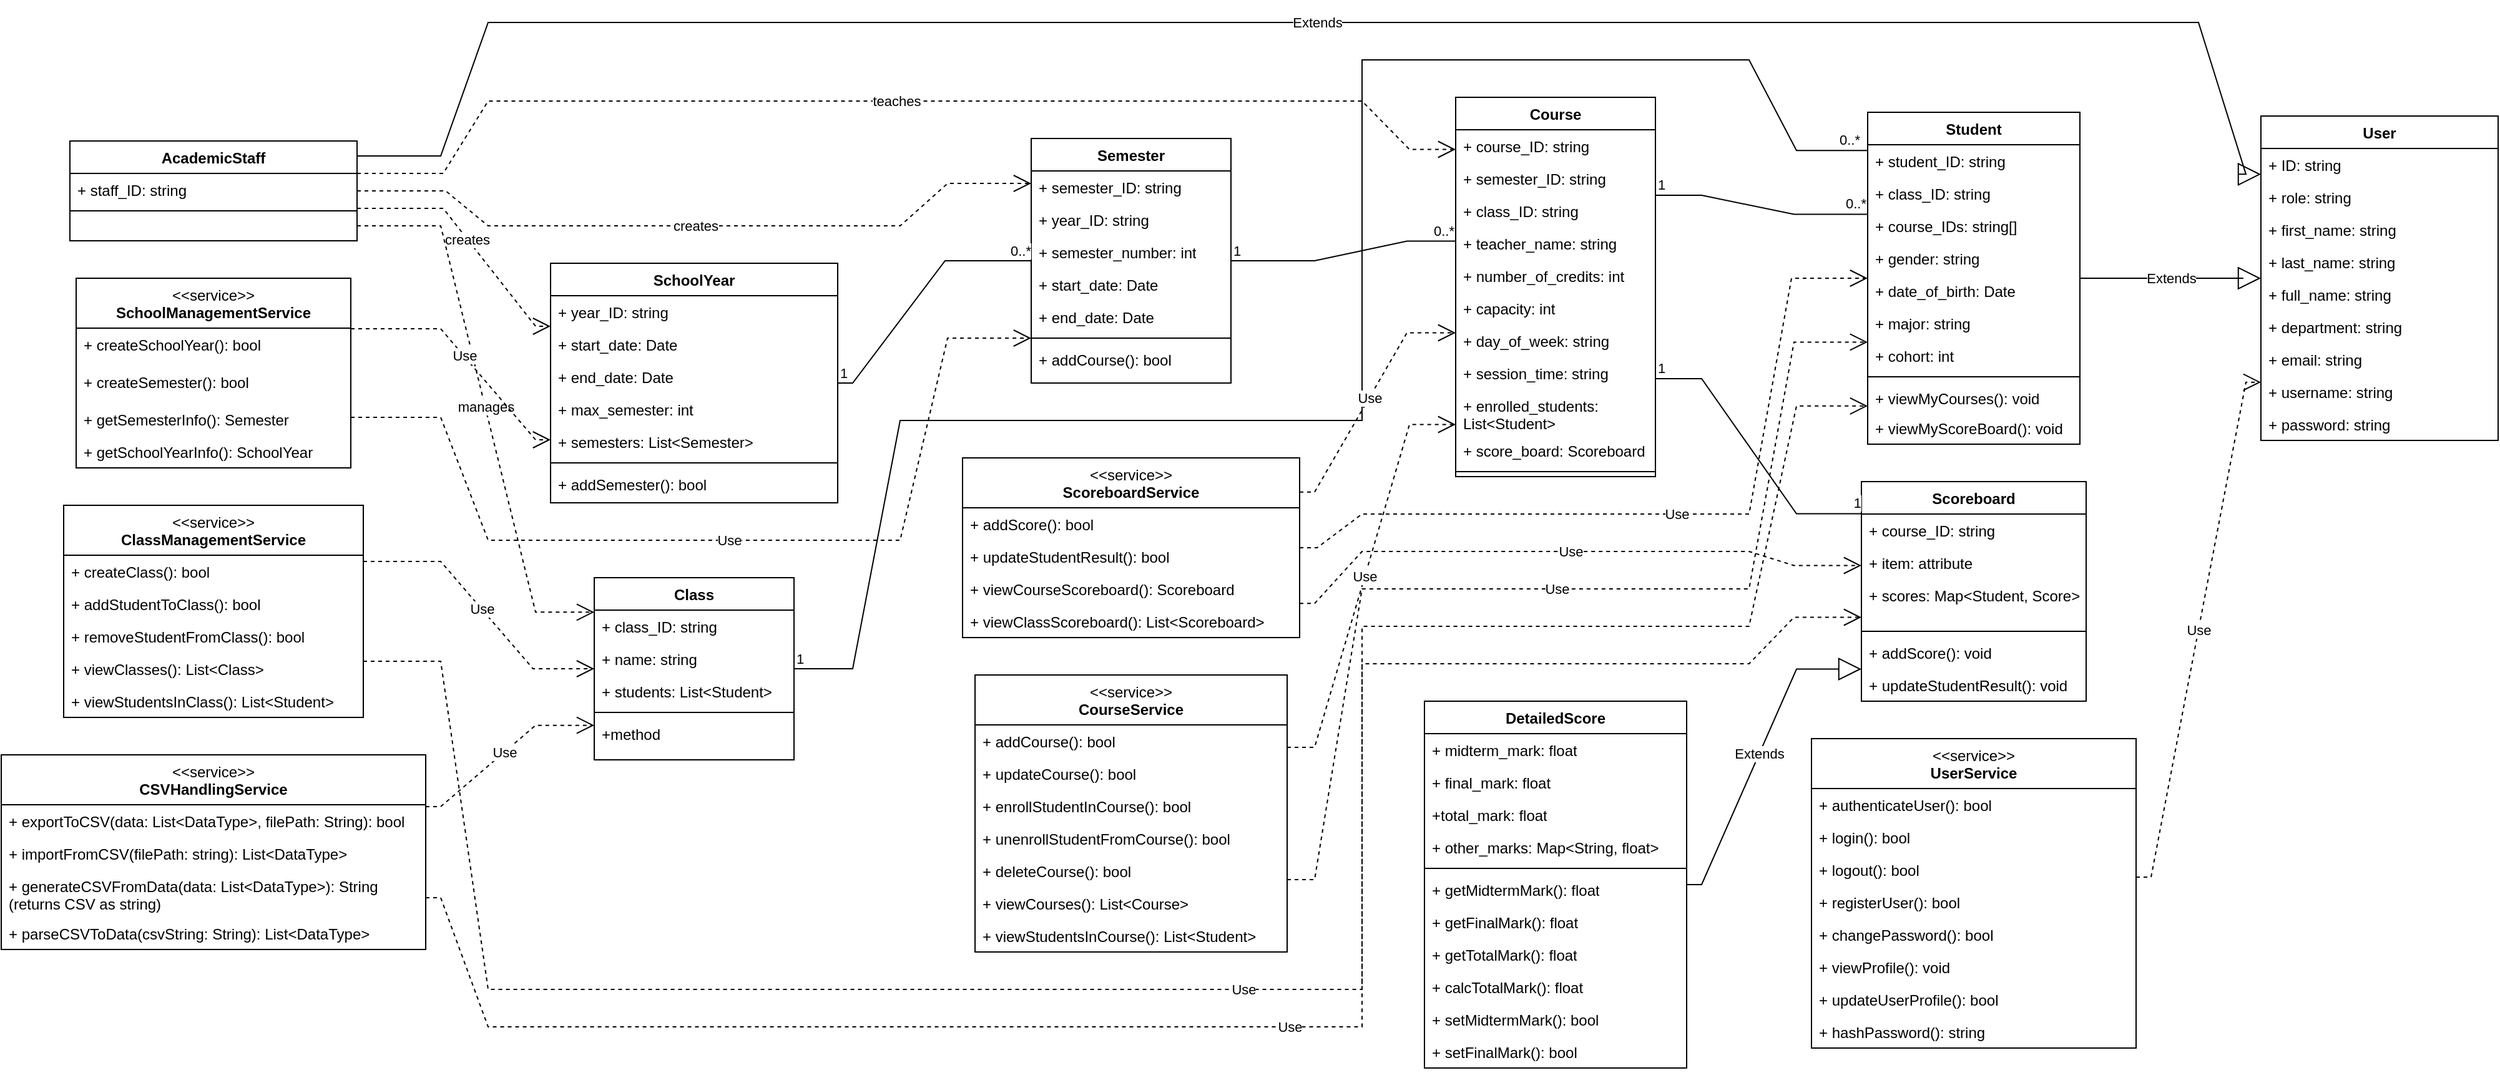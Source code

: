 <mxfile>
    <diagram id="C5RBs43oDa-KdzZeNtuy" name="Page-1">
        <mxGraphModel dx="510" dy="1511" grid="1" gridSize="10" guides="1" tooltips="1" connect="1" arrows="1" fold="1" page="1" pageScale="1" pageWidth="827" pageHeight="1169" math="0" shadow="0">
            <root>
                <mxCell id="WIyWlLk6GJQsqaUBKTNV-0"/>
                <mxCell id="WIyWlLk6GJQsqaUBKTNV-1" parent="WIyWlLk6GJQsqaUBKTNV-0"/>
                <mxCell id="zkfFHV4jXpPFQw0GAbJ--17" value="Student" style="swimlane;fontStyle=1;align=center;verticalAlign=top;childLayout=stackLayout;horizontal=1;startSize=26;horizontalStack=0;resizeParent=1;resizeLast=0;collapsible=1;marginBottom=0;rounded=0;shadow=0;strokeWidth=1;" parent="WIyWlLk6GJQsqaUBKTNV-1" vertex="1">
                    <mxGeometry x="1495" y="72" width="170" height="266" as="geometry">
                        <mxRectangle x="550" y="140" width="160" height="26" as="alternateBounds"/>
                    </mxGeometry>
                </mxCell>
                <mxCell id="-3T1RMmUnkfiHpSHDkTK-1" value="+ student_ID: string" style="text;strokeColor=none;fillColor=none;align=left;verticalAlign=top;spacingLeft=4;spacingRight=4;overflow=hidden;rotatable=0;points=[[0,0.5],[1,0.5]];portConstraint=eastwest;whiteSpace=wrap;html=1;" parent="zkfFHV4jXpPFQw0GAbJ--17" vertex="1">
                    <mxGeometry y="26" width="170" height="26" as="geometry"/>
                </mxCell>
                <mxCell id="1" value="+ class_ID: string" style="text;strokeColor=none;fillColor=none;align=left;verticalAlign=top;spacingLeft=4;spacingRight=4;overflow=hidden;rotatable=0;points=[[0,0.5],[1,0.5]];portConstraint=eastwest;" parent="zkfFHV4jXpPFQw0GAbJ--17" vertex="1">
                    <mxGeometry y="52" width="170" height="26" as="geometry"/>
                </mxCell>
                <mxCell id="4" value="+ course_IDs: string[]" style="text;strokeColor=none;fillColor=none;align=left;verticalAlign=top;spacingLeft=4;spacingRight=4;overflow=hidden;rotatable=0;points=[[0,0.5],[1,0.5]];portConstraint=eastwest;" parent="zkfFHV4jXpPFQw0GAbJ--17" vertex="1">
                    <mxGeometry y="78" width="170" height="26" as="geometry"/>
                </mxCell>
                <mxCell id="-3T1RMmUnkfiHpSHDkTK-4" value="+ gender: string" style="text;strokeColor=none;fillColor=none;align=left;verticalAlign=top;spacingLeft=4;spacingRight=4;overflow=hidden;rotatable=0;points=[[0,0.5],[1,0.5]];portConstraint=eastwest;whiteSpace=wrap;html=1;" parent="zkfFHV4jXpPFQw0GAbJ--17" vertex="1">
                    <mxGeometry y="104" width="170" height="26" as="geometry"/>
                </mxCell>
                <mxCell id="-3T1RMmUnkfiHpSHDkTK-5" value="+ date_of_birth: Date" style="text;strokeColor=none;fillColor=none;align=left;verticalAlign=top;spacingLeft=4;spacingRight=4;overflow=hidden;rotatable=0;points=[[0,0.5],[1,0.5]];portConstraint=eastwest;whiteSpace=wrap;html=1;" parent="zkfFHV4jXpPFQw0GAbJ--17" vertex="1">
                    <mxGeometry y="130" width="170" height="26" as="geometry"/>
                </mxCell>
                <mxCell id="Ue815D1Km2BvdB6qnfGv-13" value="+ major: string" style="text;align=left;verticalAlign=top;spacingLeft=4;spacingRight=4;overflow=hidden;rotatable=0;points=[[0,0.5],[1,0.5]];portConstraint=eastwest;rounded=0;shadow=0;html=0;" parent="zkfFHV4jXpPFQw0GAbJ--17" vertex="1">
                    <mxGeometry y="156" width="170" height="26" as="geometry"/>
                </mxCell>
                <mxCell id="KfsI_u1-l9IcC41a-ZgF-0" value="+ cohort: int" style="text;strokeColor=none;fillColor=none;align=left;verticalAlign=top;spacingLeft=4;spacingRight=4;overflow=hidden;rotatable=0;points=[[0,0.5],[1,0.5]];portConstraint=eastwest;whiteSpace=wrap;html=1;" parent="zkfFHV4jXpPFQw0GAbJ--17" vertex="1">
                    <mxGeometry y="182" width="170" height="26" as="geometry"/>
                </mxCell>
                <mxCell id="zkfFHV4jXpPFQw0GAbJ--23" value="" style="line;html=1;strokeWidth=1;align=left;verticalAlign=middle;spacingTop=-1;spacingLeft=3;spacingRight=3;rotatable=0;labelPosition=right;points=[];portConstraint=eastwest;" parent="zkfFHV4jXpPFQw0GAbJ--17" vertex="1">
                    <mxGeometry y="208" width="170" height="8" as="geometry"/>
                </mxCell>
                <mxCell id="zkfFHV4jXpPFQw0GAbJ--24" value="+ viewMyCourses(): void" style="text;align=left;verticalAlign=top;spacingLeft=4;spacingRight=4;overflow=hidden;rotatable=0;points=[[0,0.5],[1,0.5]];portConstraint=eastwest;" parent="zkfFHV4jXpPFQw0GAbJ--17" vertex="1">
                    <mxGeometry y="216" width="170" height="24" as="geometry"/>
                </mxCell>
                <mxCell id="zkfFHV4jXpPFQw0GAbJ--25" value="+ viewMyScoreBoard(): void" style="text;align=left;verticalAlign=top;spacingLeft=4;spacingRight=4;overflow=hidden;rotatable=0;points=[[0,0.5],[1,0.5]];portConstraint=eastwest;" parent="zkfFHV4jXpPFQw0GAbJ--17" vertex="1">
                    <mxGeometry y="240" width="170" height="26" as="geometry"/>
                </mxCell>
                <mxCell id="Ue815D1Km2BvdB6qnfGv-22" value="User" style="swimlane;fontStyle=1;align=center;verticalAlign=top;childLayout=stackLayout;horizontal=1;startSize=26;horizontalStack=0;resizeParent=1;resizeParentMax=0;resizeLast=0;collapsible=1;marginBottom=0;whiteSpace=wrap;html=1;" parent="WIyWlLk6GJQsqaUBKTNV-1" vertex="1">
                    <mxGeometry x="1810" y="75" width="190" height="260" as="geometry"/>
                </mxCell>
                <mxCell id="Ue815D1Km2BvdB6qnfGv-23" value="&lt;div&gt;+ ID: string&lt;/div&gt;" style="text;strokeColor=none;fillColor=none;align=left;verticalAlign=top;spacingLeft=4;spacingRight=4;overflow=hidden;rotatable=0;points=[[0,0.5],[1,0.5]];portConstraint=eastwest;whiteSpace=wrap;html=1;" parent="Ue815D1Km2BvdB6qnfGv-22" vertex="1">
                    <mxGeometry y="26" width="190" height="26" as="geometry"/>
                </mxCell>
                <mxCell id="6" value="+ role: string" style="text;strokeColor=none;fillColor=none;align=left;verticalAlign=top;spacingLeft=4;spacingRight=4;overflow=hidden;rotatable=0;points=[[0,0.5],[1,0.5]];portConstraint=eastwest;" parent="Ue815D1Km2BvdB6qnfGv-22" vertex="1">
                    <mxGeometry y="52" width="190" height="26" as="geometry"/>
                </mxCell>
                <mxCell id="Ue815D1Km2BvdB6qnfGv-26" value="+ first_name: string" style="text;strokeColor=none;fillColor=none;align=left;verticalAlign=top;spacingLeft=4;spacingRight=4;overflow=hidden;rotatable=0;points=[[0,0.5],[1,0.5]];portConstraint=eastwest;whiteSpace=wrap;html=1;" parent="Ue815D1Km2BvdB6qnfGv-22" vertex="1">
                    <mxGeometry y="78" width="190" height="26" as="geometry"/>
                </mxCell>
                <mxCell id="-3T1RMmUnkfiHpSHDkTK-2" value="+ last_name: string" style="text;strokeColor=none;fillColor=none;align=left;verticalAlign=top;spacingLeft=4;spacingRight=4;overflow=hidden;rotatable=0;points=[[0,0.5],[1,0.5]];portConstraint=eastwest;whiteSpace=wrap;html=1;" parent="Ue815D1Km2BvdB6qnfGv-22" vertex="1">
                    <mxGeometry y="104" width="190" height="26" as="geometry"/>
                </mxCell>
                <mxCell id="-3T1RMmUnkfiHpSHDkTK-3" value="+ full_name: string" style="text;strokeColor=none;fillColor=none;align=left;verticalAlign=top;spacingLeft=4;spacingRight=4;overflow=hidden;rotatable=0;points=[[0,0.5],[1,0.5]];portConstraint=eastwest;whiteSpace=wrap;html=1;" parent="Ue815D1Km2BvdB6qnfGv-22" vertex="1">
                    <mxGeometry y="130" width="190" height="26" as="geometry"/>
                </mxCell>
                <mxCell id="Ue815D1Km2BvdB6qnfGv-42" value="+ department: string" style="text;strokeColor=none;fillColor=none;align=left;verticalAlign=top;spacingLeft=4;spacingRight=4;overflow=hidden;rotatable=0;points=[[0,0.5],[1,0.5]];portConstraint=eastwest;whiteSpace=wrap;html=1;" parent="Ue815D1Km2BvdB6qnfGv-22" vertex="1">
                    <mxGeometry y="156" width="190" height="26" as="geometry"/>
                </mxCell>
                <mxCell id="Ue815D1Km2BvdB6qnfGv-27" value="+ email: string" style="text;strokeColor=none;fillColor=none;align=left;verticalAlign=top;spacingLeft=4;spacingRight=4;overflow=hidden;rotatable=0;points=[[0,0.5],[1,0.5]];portConstraint=eastwest;whiteSpace=wrap;html=1;" parent="Ue815D1Km2BvdB6qnfGv-22" vertex="1">
                    <mxGeometry y="182" width="190" height="26" as="geometry"/>
                </mxCell>
                <mxCell id="hnoZKr83z10drjrx6tDb-0" value="+ username: string" style="text;strokeColor=none;fillColor=none;align=left;verticalAlign=top;spacingLeft=4;spacingRight=4;overflow=hidden;rotatable=0;points=[[0,0.5],[1,0.5]];portConstraint=eastwest;whiteSpace=wrap;html=1;" parent="Ue815D1Km2BvdB6qnfGv-22" vertex="1">
                    <mxGeometry y="208" width="190" height="26" as="geometry"/>
                </mxCell>
                <mxCell id="hnoZKr83z10drjrx6tDb-1" value="&lt;div&gt;+ password: string&lt;/div&gt;" style="text;strokeColor=none;fillColor=none;align=left;verticalAlign=top;spacingLeft=4;spacingRight=4;overflow=hidden;rotatable=0;points=[[0,0.5],[1,0.5]];portConstraint=eastwest;whiteSpace=wrap;html=1;" parent="Ue815D1Km2BvdB6qnfGv-22" vertex="1">
                    <mxGeometry y="234" width="190" height="26" as="geometry"/>
                </mxCell>
                <mxCell id="Ue815D1Km2BvdB6qnfGv-31" value="Course" style="swimlane;fontStyle=1;align=center;verticalAlign=top;childLayout=stackLayout;horizontal=1;startSize=26;horizontalStack=0;resizeParent=1;resizeParentMax=0;resizeLast=0;collapsible=1;marginBottom=0;whiteSpace=wrap;html=1;" parent="WIyWlLk6GJQsqaUBKTNV-1" vertex="1">
                    <mxGeometry x="1165" y="60" width="160" height="304" as="geometry"/>
                </mxCell>
                <mxCell id="Ue815D1Km2BvdB6qnfGv-32" value="+ course_ID: string" style="text;strokeColor=none;fillColor=none;align=left;verticalAlign=top;spacingLeft=4;spacingRight=4;overflow=hidden;rotatable=0;points=[[0,0.5],[1,0.5]];portConstraint=eastwest;whiteSpace=wrap;html=1;" parent="Ue815D1Km2BvdB6qnfGv-31" vertex="1">
                    <mxGeometry y="26" width="160" height="26" as="geometry"/>
                </mxCell>
                <mxCell id="2" value="+ semester_ID: string" style="text;strokeColor=none;fillColor=none;align=left;verticalAlign=top;spacingLeft=4;spacingRight=4;overflow=hidden;rotatable=0;points=[[0,0.5],[1,0.5]];portConstraint=eastwest;" parent="Ue815D1Km2BvdB6qnfGv-31" vertex="1">
                    <mxGeometry y="52" width="160" height="26" as="geometry"/>
                </mxCell>
                <mxCell id="Ue815D1Km2BvdB6qnfGv-35" value="+ class_ID: string" style="text;strokeColor=none;fillColor=none;align=left;verticalAlign=top;spacingLeft=4;spacingRight=4;overflow=hidden;rotatable=0;points=[[0,0.5],[1,0.5]];portConstraint=eastwest;whiteSpace=wrap;html=1;" parent="Ue815D1Km2BvdB6qnfGv-31" vertex="1">
                    <mxGeometry y="78" width="160" height="26" as="geometry"/>
                </mxCell>
                <mxCell id="-3T1RMmUnkfiHpSHDkTK-28" value="+ teacher_name: string" style="text;strokeColor=none;fillColor=none;align=left;verticalAlign=top;spacingLeft=4;spacingRight=4;overflow=hidden;rotatable=0;points=[[0,0.5],[1,0.5]];portConstraint=eastwest;whiteSpace=wrap;html=1;" parent="Ue815D1Km2BvdB6qnfGv-31" vertex="1">
                    <mxGeometry y="104" width="160" height="26" as="geometry"/>
                </mxCell>
                <mxCell id="KfsI_u1-l9IcC41a-ZgF-6" value="+ number_of_credits: int" style="text;strokeColor=none;fillColor=none;align=left;verticalAlign=top;spacingLeft=4;spacingRight=4;overflow=hidden;rotatable=0;points=[[0,0.5],[1,0.5]];portConstraint=eastwest;whiteSpace=wrap;html=1;" parent="Ue815D1Km2BvdB6qnfGv-31" vertex="1">
                    <mxGeometry y="130" width="160" height="26" as="geometry"/>
                </mxCell>
                <mxCell id="KfsI_u1-l9IcC41a-ZgF-7" value="+ capacity: int" style="text;strokeColor=none;fillColor=none;align=left;verticalAlign=top;spacingLeft=4;spacingRight=4;overflow=hidden;rotatable=0;points=[[0,0.5],[1,0.5]];portConstraint=eastwest;whiteSpace=wrap;html=1;" parent="Ue815D1Km2BvdB6qnfGv-31" vertex="1">
                    <mxGeometry y="156" width="160" height="26" as="geometry"/>
                </mxCell>
                <mxCell id="KfsI_u1-l9IcC41a-ZgF-8" value="+ day_of_week: string" style="text;strokeColor=none;fillColor=none;align=left;verticalAlign=top;spacingLeft=4;spacingRight=4;overflow=hidden;rotatable=0;points=[[0,0.5],[1,0.5]];portConstraint=eastwest;whiteSpace=wrap;html=1;" parent="Ue815D1Km2BvdB6qnfGv-31" vertex="1">
                    <mxGeometry y="182" width="160" height="26" as="geometry"/>
                </mxCell>
                <mxCell id="KfsI_u1-l9IcC41a-ZgF-9" value="+ session_time: string" style="text;strokeColor=none;fillColor=none;align=left;verticalAlign=top;spacingLeft=4;spacingRight=4;overflow=hidden;rotatable=0;points=[[0,0.5],[1,0.5]];portConstraint=eastwest;whiteSpace=wrap;html=1;" parent="Ue815D1Km2BvdB6qnfGv-31" vertex="1">
                    <mxGeometry y="208" width="160" height="26" as="geometry"/>
                </mxCell>
                <mxCell id="-3T1RMmUnkfiHpSHDkTK-29" value="+ enrolled_students: List&amp;lt;Student&amp;gt;" style="text;strokeColor=none;fillColor=none;align=left;verticalAlign=top;spacingLeft=4;spacingRight=4;overflow=hidden;rotatable=0;points=[[0,0.5],[1,0.5]];portConstraint=eastwest;whiteSpace=wrap;html=1;" parent="Ue815D1Km2BvdB6qnfGv-31" vertex="1">
                    <mxGeometry y="234" width="160" height="36" as="geometry"/>
                </mxCell>
                <mxCell id="5" value="+ score_board: Scoreboard" style="text;strokeColor=none;fillColor=none;align=left;verticalAlign=top;spacingLeft=4;spacingRight=4;overflow=hidden;rotatable=0;points=[[0,0.5],[1,0.5]];portConstraint=eastwest;" parent="Ue815D1Km2BvdB6qnfGv-31" vertex="1">
                    <mxGeometry y="270" width="160" height="26" as="geometry"/>
                </mxCell>
                <mxCell id="Ue815D1Km2BvdB6qnfGv-33" value="" style="line;strokeWidth=1;fillColor=none;align=left;verticalAlign=middle;spacingTop=-1;spacingLeft=3;spacingRight=3;rotatable=0;labelPosition=right;points=[];portConstraint=eastwest;strokeColor=inherit;" parent="Ue815D1Km2BvdB6qnfGv-31" vertex="1">
                    <mxGeometry y="296" width="160" height="8" as="geometry"/>
                </mxCell>
                <mxCell id="Ue815D1Km2BvdB6qnfGv-51" value="SchoolYear" style="swimlane;fontStyle=1;align=center;verticalAlign=top;childLayout=stackLayout;horizontal=1;startSize=26;horizontalStack=0;resizeParent=1;resizeParentMax=0;resizeLast=0;collapsible=1;marginBottom=0;whiteSpace=wrap;html=1;" parent="WIyWlLk6GJQsqaUBKTNV-1" vertex="1">
                    <mxGeometry x="440" y="193" width="230" height="192" as="geometry"/>
                </mxCell>
                <mxCell id="Ue815D1Km2BvdB6qnfGv-52" value="+ year_ID: string" style="text;strokeColor=none;fillColor=none;align=left;verticalAlign=top;spacingLeft=4;spacingRight=4;overflow=hidden;rotatable=0;points=[[0,0.5],[1,0.5]];portConstraint=eastwest;whiteSpace=wrap;html=1;" parent="Ue815D1Km2BvdB6qnfGv-51" vertex="1">
                    <mxGeometry y="26" width="230" height="26" as="geometry"/>
                </mxCell>
                <mxCell id="Ue815D1Km2BvdB6qnfGv-55" value="+ start_date: Date" style="text;strokeColor=none;fillColor=none;align=left;verticalAlign=top;spacingLeft=4;spacingRight=4;overflow=hidden;rotatable=0;points=[[0,0.5],[1,0.5]];portConstraint=eastwest;whiteSpace=wrap;html=1;" parent="Ue815D1Km2BvdB6qnfGv-51" vertex="1">
                    <mxGeometry y="52" width="230" height="26" as="geometry"/>
                </mxCell>
                <mxCell id="Ue815D1Km2BvdB6qnfGv-56" value="+ end_date: Date" style="text;strokeColor=none;fillColor=none;align=left;verticalAlign=top;spacingLeft=4;spacingRight=4;overflow=hidden;rotatable=0;points=[[0,0.5],[1,0.5]];portConstraint=eastwest;whiteSpace=wrap;html=1;" parent="Ue815D1Km2BvdB6qnfGv-51" vertex="1">
                    <mxGeometry y="78" width="230" height="26" as="geometry"/>
                </mxCell>
                <mxCell id="12" value="+ max_semester: int" style="text;strokeColor=none;fillColor=none;align=left;verticalAlign=top;spacingLeft=4;spacingRight=4;overflow=hidden;rotatable=0;points=[[0,0.5],[1,0.5]];portConstraint=eastwest;" parent="Ue815D1Km2BvdB6qnfGv-51" vertex="1">
                    <mxGeometry y="104" width="230" height="26" as="geometry"/>
                </mxCell>
                <mxCell id="13" value="+ semesters: List&lt;Semester&gt;" style="text;strokeColor=none;fillColor=none;align=left;verticalAlign=top;spacingLeft=4;spacingRight=4;overflow=hidden;rotatable=0;points=[[0,0.5],[1,0.5]];portConstraint=eastwest;" parent="Ue815D1Km2BvdB6qnfGv-51" vertex="1">
                    <mxGeometry y="130" width="230" height="26" as="geometry"/>
                </mxCell>
                <mxCell id="Ue815D1Km2BvdB6qnfGv-53" value="" style="line;strokeWidth=1;fillColor=none;align=left;verticalAlign=middle;spacingTop=-1;spacingLeft=3;spacingRight=3;rotatable=0;labelPosition=right;points=[];portConstraint=eastwest;strokeColor=inherit;" parent="Ue815D1Km2BvdB6qnfGv-51" vertex="1">
                    <mxGeometry y="156" width="230" height="8" as="geometry"/>
                </mxCell>
                <mxCell id="Ue815D1Km2BvdB6qnfGv-58" value="+ addSemester(): bool" style="text;strokeColor=none;fillColor=none;align=left;verticalAlign=top;spacingLeft=4;spacingRight=4;overflow=hidden;rotatable=0;points=[[0,0.5],[1,0.5]];portConstraint=eastwest;whiteSpace=wrap;html=1;" parent="Ue815D1Km2BvdB6qnfGv-51" vertex="1">
                    <mxGeometry y="164" width="230" height="28" as="geometry"/>
                </mxCell>
                <mxCell id="Ue815D1Km2BvdB6qnfGv-59" value="Class" style="swimlane;fontStyle=1;align=center;verticalAlign=top;childLayout=stackLayout;horizontal=1;startSize=26;horizontalStack=0;resizeParent=1;resizeParentMax=0;resizeLast=0;collapsible=1;marginBottom=0;whiteSpace=wrap;html=1;" parent="WIyWlLk6GJQsqaUBKTNV-1" vertex="1">
                    <mxGeometry x="475" y="445" width="160" height="146" as="geometry"/>
                </mxCell>
                <mxCell id="Ue815D1Km2BvdB6qnfGv-60" value="+ class_ID: string" style="text;strokeColor=none;fillColor=none;align=left;verticalAlign=top;spacingLeft=4;spacingRight=4;overflow=hidden;rotatable=0;points=[[0,0.5],[1,0.5]];portConstraint=eastwest;whiteSpace=wrap;html=1;" parent="Ue815D1Km2BvdB6qnfGv-59" vertex="1">
                    <mxGeometry y="26" width="160" height="26" as="geometry"/>
                </mxCell>
                <mxCell id="-3T1RMmUnkfiHpSHDkTK-187" value="+ name: string" style="text;strokeColor=none;fillColor=none;align=left;verticalAlign=top;spacingLeft=4;spacingRight=4;overflow=hidden;rotatable=0;points=[[0,0.5],[1,0.5]];portConstraint=eastwest;whiteSpace=wrap;html=1;" parent="Ue815D1Km2BvdB6qnfGv-59" vertex="1">
                    <mxGeometry y="52" width="160" height="26" as="geometry"/>
                </mxCell>
                <mxCell id="Ue815D1Km2BvdB6qnfGv-63" value="+ students: List&amp;lt;Student&amp;gt;" style="text;strokeColor=none;fillColor=none;align=left;verticalAlign=top;spacingLeft=4;spacingRight=4;overflow=hidden;rotatable=0;points=[[0,0.5],[1,0.5]];portConstraint=eastwest;whiteSpace=wrap;html=1;" parent="Ue815D1Km2BvdB6qnfGv-59" vertex="1">
                    <mxGeometry y="78" width="160" height="26" as="geometry"/>
                </mxCell>
                <mxCell id="Ue815D1Km2BvdB6qnfGv-61" value="" style="line;strokeWidth=1;fillColor=none;align=left;verticalAlign=middle;spacingTop=-1;spacingLeft=3;spacingRight=3;rotatable=0;labelPosition=right;points=[];portConstraint=eastwest;strokeColor=inherit;" parent="Ue815D1Km2BvdB6qnfGv-59" vertex="1">
                    <mxGeometry y="104" width="160" height="8" as="geometry"/>
                </mxCell>
                <mxCell id="Ue815D1Km2BvdB6qnfGv-62" value="+method" style="text;strokeColor=none;fillColor=none;align=left;verticalAlign=top;spacingLeft=4;spacingRight=4;overflow=hidden;rotatable=0;points=[[0,0.5],[1,0.5]];portConstraint=eastwest;whiteSpace=wrap;html=1;" parent="Ue815D1Km2BvdB6qnfGv-59" vertex="1">
                    <mxGeometry y="112" width="160" height="34" as="geometry"/>
                </mxCell>
                <mxCell id="Ue815D1Km2BvdB6qnfGv-65" value="Semester" style="swimlane;fontStyle=1;align=center;verticalAlign=top;childLayout=stackLayout;horizontal=1;startSize=26;horizontalStack=0;resizeParent=1;resizeParentMax=0;resizeLast=0;collapsible=1;marginBottom=0;whiteSpace=wrap;html=1;" parent="WIyWlLk6GJQsqaUBKTNV-1" vertex="1">
                    <mxGeometry x="825" y="93" width="160" height="196" as="geometry"/>
                </mxCell>
                <mxCell id="Ue815D1Km2BvdB6qnfGv-66" value="+ semester_ID: string" style="text;strokeColor=none;fillColor=none;align=left;verticalAlign=top;spacingLeft=4;spacingRight=4;overflow=hidden;rotatable=0;points=[[0,0.5],[1,0.5]];portConstraint=eastwest;whiteSpace=wrap;html=1;" parent="Ue815D1Km2BvdB6qnfGv-65" vertex="1">
                    <mxGeometry y="26" width="160" height="26" as="geometry"/>
                </mxCell>
                <mxCell id="3" value="+ year_ID: string" style="text;strokeColor=none;fillColor=none;align=left;verticalAlign=top;spacingLeft=4;spacingRight=4;overflow=hidden;rotatable=0;points=[[0,0.5],[1,0.5]];portConstraint=eastwest;" parent="Ue815D1Km2BvdB6qnfGv-65" vertex="1">
                    <mxGeometry y="52" width="160" height="26" as="geometry"/>
                </mxCell>
                <mxCell id="Ue815D1Km2BvdB6qnfGv-71" value="+ semester_number: int" style="text;strokeColor=none;fillColor=none;align=left;verticalAlign=top;spacingLeft=4;spacingRight=4;overflow=hidden;rotatable=0;points=[[0,0.5],[1,0.5]];portConstraint=eastwest;whiteSpace=wrap;html=1;" parent="Ue815D1Km2BvdB6qnfGv-65" vertex="1">
                    <mxGeometry y="78" width="160" height="26" as="geometry"/>
                </mxCell>
                <mxCell id="Ue815D1Km2BvdB6qnfGv-69" value="+ start_date: Date" style="text;strokeColor=none;fillColor=none;align=left;verticalAlign=top;spacingLeft=4;spacingRight=4;overflow=hidden;rotatable=0;points=[[0,0.5],[1,0.5]];portConstraint=eastwest;whiteSpace=wrap;html=1;" parent="Ue815D1Km2BvdB6qnfGv-65" vertex="1">
                    <mxGeometry y="104" width="160" height="26" as="geometry"/>
                </mxCell>
                <mxCell id="Ue815D1Km2BvdB6qnfGv-70" value="+ end_date: Date" style="text;strokeColor=none;fillColor=none;align=left;verticalAlign=top;spacingLeft=4;spacingRight=4;overflow=hidden;rotatable=0;points=[[0,0.5],[1,0.5]];portConstraint=eastwest;whiteSpace=wrap;html=1;" parent="Ue815D1Km2BvdB6qnfGv-65" vertex="1">
                    <mxGeometry y="130" width="160" height="26" as="geometry"/>
                </mxCell>
                <mxCell id="Ue815D1Km2BvdB6qnfGv-67" value="" style="line;strokeWidth=1;fillColor=none;align=left;verticalAlign=middle;spacingTop=-1;spacingLeft=3;spacingRight=3;rotatable=0;labelPosition=right;points=[];portConstraint=eastwest;strokeColor=inherit;" parent="Ue815D1Km2BvdB6qnfGv-65" vertex="1">
                    <mxGeometry y="156" width="160" height="8" as="geometry"/>
                </mxCell>
                <mxCell id="Ue815D1Km2BvdB6qnfGv-68" value="+ addCourse(): bool" style="text;strokeColor=none;fillColor=none;align=left;verticalAlign=top;spacingLeft=4;spacingRight=4;overflow=hidden;rotatable=0;points=[[0,0.5],[1,0.5]];portConstraint=eastwest;whiteSpace=wrap;html=1;" parent="Ue815D1Km2BvdB6qnfGv-65" vertex="1">
                    <mxGeometry y="164" width="160" height="32" as="geometry"/>
                </mxCell>
                <mxCell id="-3T1RMmUnkfiHpSHDkTK-30" value="Scoreboard" style="swimlane;fontStyle=1;align=center;verticalAlign=top;childLayout=stackLayout;horizontal=1;startSize=26;horizontalStack=0;resizeParent=1;resizeParentMax=0;resizeLast=0;collapsible=1;marginBottom=0;whiteSpace=wrap;html=1;" parent="WIyWlLk6GJQsqaUBKTNV-1" vertex="1">
                    <mxGeometry x="1490" y="368" width="180" height="176" as="geometry"/>
                </mxCell>
                <mxCell id="-3T1RMmUnkfiHpSHDkTK-31" value="+ course_ID: string" style="text;strokeColor=none;fillColor=none;align=left;verticalAlign=top;spacingLeft=4;spacingRight=4;overflow=hidden;rotatable=0;points=[[0,0.5],[1,0.5]];portConstraint=eastwest;whiteSpace=wrap;html=1;" parent="-3T1RMmUnkfiHpSHDkTK-30" vertex="1">
                    <mxGeometry y="26" width="180" height="26" as="geometry"/>
                </mxCell>
                <mxCell id="-3T1RMmUnkfiHpSHDkTK-192" value="+ item: attribute" style="text;strokeColor=none;fillColor=none;align=left;verticalAlign=top;spacingLeft=4;spacingRight=4;overflow=hidden;rotatable=0;points=[[0,0.5],[1,0.5]];portConstraint=eastwest;whiteSpace=wrap;html=1;" parent="-3T1RMmUnkfiHpSHDkTK-30" vertex="1">
                    <mxGeometry y="52" width="180" height="26" as="geometry"/>
                </mxCell>
                <mxCell id="-3T1RMmUnkfiHpSHDkTK-34" value="+ scores: Map&amp;lt;Student, Score&amp;gt;" style="text;strokeColor=none;fillColor=none;align=left;verticalAlign=top;spacingLeft=4;spacingRight=4;overflow=hidden;rotatable=0;points=[[0,0.5],[1,0.5]];portConstraint=eastwest;whiteSpace=wrap;html=1;" parent="-3T1RMmUnkfiHpSHDkTK-30" vertex="1">
                    <mxGeometry y="78" width="180" height="38" as="geometry"/>
                </mxCell>
                <mxCell id="-3T1RMmUnkfiHpSHDkTK-32" value="" style="line;strokeWidth=1;fillColor=none;align=left;verticalAlign=middle;spacingTop=-1;spacingLeft=3;spacingRight=3;rotatable=0;labelPosition=right;points=[];portConstraint=eastwest;strokeColor=inherit;" parent="-3T1RMmUnkfiHpSHDkTK-30" vertex="1">
                    <mxGeometry y="116" width="180" height="8" as="geometry"/>
                </mxCell>
                <mxCell id="-3T1RMmUnkfiHpSHDkTK-33" value="+ addScore(): void" style="text;strokeColor=none;fillColor=none;align=left;verticalAlign=top;spacingLeft=4;spacingRight=4;overflow=hidden;rotatable=0;points=[[0,0.5],[1,0.5]];portConstraint=eastwest;whiteSpace=wrap;html=1;" parent="-3T1RMmUnkfiHpSHDkTK-30" vertex="1">
                    <mxGeometry y="124" width="180" height="26" as="geometry"/>
                </mxCell>
                <mxCell id="fArniEPpt_v33jyFr9sa-2" value="+ updateStudentResult(): void" style="text;strokeColor=none;fillColor=none;align=left;verticalAlign=top;spacingLeft=4;spacingRight=4;overflow=hidden;rotatable=0;points=[[0,0.5],[1,0.5]];portConstraint=eastwest;whiteSpace=wrap;html=1;" parent="-3T1RMmUnkfiHpSHDkTK-30" vertex="1">
                    <mxGeometry y="150" width="180" height="26" as="geometry"/>
                </mxCell>
                <mxCell id="-3T1RMmUnkfiHpSHDkTK-81" value="Extends" style="endArrow=block;endSize=16;endFill=0;html=1;rounded=0;exitDx=0;exitDy=0;exitPerimeter=0;edgeStyle=orthogonalEdgeStyle;noEdgeStyle=1;orthogonal=1;" parent="WIyWlLk6GJQsqaUBKTNV-1" source="zkfFHV4jXpPFQw0GAbJ--0" target="Ue815D1Km2BvdB6qnfGv-22" edge="1">
                    <mxGeometry width="160" relative="1" as="geometry">
                        <mxPoint x="30" y="390" as="sourcePoint"/>
                        <mxPoint x="190" y="390" as="targetPoint"/>
                        <mxPoint as="offset"/>
                        <Array as="points">
                            <mxPoint x="352" y="107"/>
                            <mxPoint x="390"/>
                            <mxPoint x="720"/>
                            <mxPoint x="720"/>
                            <mxPoint x="1090"/>
                            <mxPoint x="1090"/>
                            <mxPoint x="1400"/>
                            <mxPoint x="1400"/>
                            <mxPoint x="1760"/>
                            <mxPoint x="1798" y="121.667"/>
                        </Array>
                    </mxGeometry>
                </mxCell>
                <mxCell id="zkfFHV4jXpPFQw0GAbJ--0" value="AcademicStaff" style="swimlane;fontStyle=1;align=center;verticalAlign=top;childLayout=stackLayout;horizontal=1;startSize=26;horizontalStack=0;resizeParent=1;resizeLast=0;collapsible=1;marginBottom=0;rounded=0;shadow=0;strokeWidth=1;" parent="WIyWlLk6GJQsqaUBKTNV-1" vertex="1">
                    <mxGeometry x="55" y="95" width="230" height="80" as="geometry">
                        <mxRectangle x="220" y="120" width="160" height="26" as="alternateBounds"/>
                    </mxGeometry>
                </mxCell>
                <mxCell id="-3T1RMmUnkfiHpSHDkTK-0" value="+ staff_ID: string" style="text;strokeColor=none;fillColor=none;align=left;verticalAlign=top;spacingLeft=4;spacingRight=4;overflow=hidden;rotatable=0;points=[[0,0.5],[1,0.5]];portConstraint=eastwest;whiteSpace=wrap;html=1;" parent="zkfFHV4jXpPFQw0GAbJ--0" vertex="1">
                    <mxGeometry y="26" width="230" height="26" as="geometry"/>
                </mxCell>
                <mxCell id="zkfFHV4jXpPFQw0GAbJ--4" value="" style="line;html=1;strokeWidth=1;align=left;verticalAlign=middle;spacingTop=-1;spacingLeft=3;spacingRight=3;rotatable=0;labelPosition=right;points=[];portConstraint=eastwest;" parent="zkfFHV4jXpPFQw0GAbJ--0" vertex="1">
                    <mxGeometry y="52" width="230" height="8" as="geometry"/>
                </mxCell>
                <mxCell id="-3T1RMmUnkfiHpSHDkTK-82" value="Extends" style="endArrow=block;endSize=16;endFill=0;html=1;rounded=0;edgeStyle=orthogonalEdgeStyle;noEdgeStyle=1;orthogonal=1;" parent="WIyWlLk6GJQsqaUBKTNV-1" source="zkfFHV4jXpPFQw0GAbJ--17" target="Ue815D1Km2BvdB6qnfGv-22" edge="1">
                    <mxGeometry width="160" relative="1" as="geometry">
                        <mxPoint y="430" as="sourcePoint"/>
                        <mxPoint x="160" y="430" as="targetPoint"/>
                        <Array as="points">
                            <mxPoint x="1722" y="205"/>
                            <mxPoint x="1796" y="205"/>
                        </Array>
                    </mxGeometry>
                </mxCell>
                <mxCell id="-3T1RMmUnkfiHpSHDkTK-83" value="creates" style="endArrow=open;endSize=12;dashed=1;html=1;rounded=0;noEdgeStyle=1;orthogonal=1;edgeStyle=orthogonalEdgeStyle;" parent="WIyWlLk6GJQsqaUBKTNV-1" source="zkfFHV4jXpPFQw0GAbJ--0" target="Ue815D1Km2BvdB6qnfGv-51" edge="1">
                    <mxGeometry width="160" relative="1" as="geometry">
                        <mxPoint x="-30" y="620" as="sourcePoint"/>
                        <mxPoint x="130" y="620" as="targetPoint"/>
                        <Array as="points">
                            <mxPoint x="354" y="149"/>
                            <mxPoint x="428" y="243.5"/>
                        </Array>
                    </mxGeometry>
                </mxCell>
                <mxCell id="-3T1RMmUnkfiHpSHDkTK-84" value="creates" style="endArrow=open;endSize=12;dashed=1;html=1;rounded=0;noEdgeStyle=1;orthogonal=1;edgeStyle=orthogonalEdgeStyle;" parent="WIyWlLk6GJQsqaUBKTNV-1" source="zkfFHV4jXpPFQw0GAbJ--0" target="Ue815D1Km2BvdB6qnfGv-65" edge="1">
                    <mxGeometry width="160" relative="1" as="geometry">
                        <mxPoint x="-230" y="480" as="sourcePoint"/>
                        <mxPoint x="-70" y="480" as="targetPoint"/>
                        <Array as="points">
                            <mxPoint x="356" y="135"/>
                            <mxPoint x="390" y="163"/>
                            <mxPoint x="720" y="163"/>
                            <mxPoint x="758" y="129"/>
                        </Array>
                    </mxGeometry>
                </mxCell>
                <mxCell id="-3T1RMmUnkfiHpSHDkTK-85" value="manages" style="endArrow=open;endSize=12;dashed=1;html=1;rounded=0;noEdgeStyle=1;orthogonal=1;edgeStyle=orthogonalEdgeStyle;" parent="WIyWlLk6GJQsqaUBKTNV-1" source="zkfFHV4jXpPFQw0GAbJ--0" target="Ue815D1Km2BvdB6qnfGv-59" edge="1">
                    <mxGeometry width="160" relative="1" as="geometry">
                        <mxPoint x="180" y="830" as="sourcePoint"/>
                        <mxPoint x="340" y="830" as="targetPoint"/>
                        <Array as="points">
                            <mxPoint x="352" y="163"/>
                            <mxPoint x="428" y="472.667"/>
                        </Array>
                    </mxGeometry>
                </mxCell>
                <mxCell id="-3T1RMmUnkfiHpSHDkTK-86" value="teaches" style="endArrow=open;endSize=12;dashed=1;html=1;rounded=0;noEdgeStyle=1;orthogonal=1;edgeStyle=orthogonalEdgeStyle;" parent="WIyWlLk6GJQsqaUBKTNV-1" source="zkfFHV4jXpPFQw0GAbJ--0" target="Ue815D1Km2BvdB6qnfGv-31" edge="1">
                    <mxGeometry width="160" relative="1" as="geometry">
                        <mxPoint x="-40" y="1120" as="sourcePoint"/>
                        <mxPoint x="120" y="1120" as="targetPoint"/>
                        <Array as="points">
                            <mxPoint x="354" y="121"/>
                            <mxPoint x="390" y="63"/>
                            <mxPoint x="720" y="63"/>
                            <mxPoint x="720" y="63"/>
                            <mxPoint x="1090" y="63"/>
                            <mxPoint x="1128" y="101.75"/>
                        </Array>
                    </mxGeometry>
                </mxCell>
                <mxCell id="-3T1RMmUnkfiHpSHDkTK-87" value="" style="endArrow=none;html=1;edgeStyle=orthogonalEdgeStyle;rounded=0;noEdgeStyle=1;orthogonal=1;" parent="WIyWlLk6GJQsqaUBKTNV-1" source="Ue815D1Km2BvdB6qnfGv-59" target="zkfFHV4jXpPFQw0GAbJ--17" edge="1">
                    <mxGeometry relative="1" as="geometry">
                        <mxPoint x="600" y="752" as="sourcePoint"/>
                        <mxPoint x="760" y="752" as="targetPoint"/>
                        <Array as="points">
                            <mxPoint x="682" y="518"/>
                            <mxPoint x="720" y="319"/>
                            <mxPoint x="1090" y="319"/>
                            <mxPoint x="1090" y="30"/>
                            <mxPoint x="1400" y="30"/>
                            <mxPoint x="1438" y="102.6"/>
                        </Array>
                    </mxGeometry>
                </mxCell>
                <mxCell id="-3T1RMmUnkfiHpSHDkTK-88" value="1" style="edgeLabel;resizable=0;html=1;align=left;verticalAlign=bottom;" parent="-3T1RMmUnkfiHpSHDkTK-87" connectable="0" vertex="1">
                    <mxGeometry x="-1" relative="1" as="geometry"/>
                </mxCell>
                <mxCell id="-3T1RMmUnkfiHpSHDkTK-89" value="0..*" style="edgeLabel;resizable=0;html=1;align=right;verticalAlign=bottom;" parent="-3T1RMmUnkfiHpSHDkTK-87" connectable="0" vertex="1">
                    <mxGeometry x="1" relative="1" as="geometry">
                        <mxPoint x="-5" as="offset"/>
                    </mxGeometry>
                </mxCell>
                <mxCell id="-3T1RMmUnkfiHpSHDkTK-90" value="" style="endArrow=none;html=1;edgeStyle=orthogonalEdgeStyle;rounded=0;noEdgeStyle=1;orthogonal=1;" parent="WIyWlLk6GJQsqaUBKTNV-1" source="Ue815D1Km2BvdB6qnfGv-31" target="zkfFHV4jXpPFQw0GAbJ--17" edge="1">
                    <mxGeometry relative="1" as="geometry">
                        <mxPoint x="650" y="540" as="sourcePoint"/>
                        <mxPoint x="390" y="470" as="targetPoint"/>
                        <Array as="points">
                            <mxPoint x="1362" y="138.5"/>
                            <mxPoint x="1436" y="153.8"/>
                        </Array>
                    </mxGeometry>
                </mxCell>
                <mxCell id="-3T1RMmUnkfiHpSHDkTK-91" value="1" style="edgeLabel;resizable=0;html=1;align=left;verticalAlign=bottom;" parent="-3T1RMmUnkfiHpSHDkTK-90" connectable="0" vertex="1">
                    <mxGeometry x="-1" relative="1" as="geometry"/>
                </mxCell>
                <mxCell id="-3T1RMmUnkfiHpSHDkTK-92" value="0..*" style="edgeLabel;resizable=0;html=1;align=right;verticalAlign=bottom;" parent="-3T1RMmUnkfiHpSHDkTK-90" connectable="0" vertex="1">
                    <mxGeometry x="1" relative="1" as="geometry"/>
                </mxCell>
                <mxCell id="-3T1RMmUnkfiHpSHDkTK-93" value="" style="endArrow=none;html=1;edgeStyle=orthogonalEdgeStyle;rounded=0;noEdgeStyle=1;orthogonal=1;" parent="WIyWlLk6GJQsqaUBKTNV-1" source="Ue815D1Km2BvdB6qnfGv-65" target="Ue815D1Km2BvdB6qnfGv-31" edge="1">
                    <mxGeometry relative="1" as="geometry">
                        <mxPoint x="110" y="810" as="sourcePoint"/>
                        <mxPoint x="270" y="810" as="targetPoint"/>
                        <Array as="points">
                            <mxPoint x="1052" y="191"/>
                            <mxPoint x="1126" y="175.25"/>
                        </Array>
                    </mxGeometry>
                </mxCell>
                <mxCell id="-3T1RMmUnkfiHpSHDkTK-94" value="1" style="edgeLabel;resizable=0;html=1;align=left;verticalAlign=bottom;" parent="-3T1RMmUnkfiHpSHDkTK-93" connectable="0" vertex="1">
                    <mxGeometry x="-1" relative="1" as="geometry"/>
                </mxCell>
                <mxCell id="-3T1RMmUnkfiHpSHDkTK-95" value="0..*" style="edgeLabel;resizable=0;html=1;align=right;verticalAlign=bottom;" parent="-3T1RMmUnkfiHpSHDkTK-93" connectable="0" vertex="1">
                    <mxGeometry x="1" relative="1" as="geometry"/>
                </mxCell>
                <mxCell id="-3T1RMmUnkfiHpSHDkTK-96" value="" style="endArrow=none;html=1;edgeStyle=orthogonalEdgeStyle;rounded=0;noEdgeStyle=1;orthogonal=1;" parent="WIyWlLk6GJQsqaUBKTNV-1" source="Ue815D1Km2BvdB6qnfGv-51" target="Ue815D1Km2BvdB6qnfGv-65" edge="1">
                    <mxGeometry relative="1" as="geometry">
                        <mxPoint x="110" y="580" as="sourcePoint"/>
                        <mxPoint x="270" y="580" as="targetPoint"/>
                        <Array as="points">
                            <mxPoint x="682" y="289"/>
                            <mxPoint x="756" y="191"/>
                        </Array>
                    </mxGeometry>
                </mxCell>
                <mxCell id="-3T1RMmUnkfiHpSHDkTK-97" value="1" style="edgeLabel;resizable=0;html=1;align=left;verticalAlign=bottom;" parent="-3T1RMmUnkfiHpSHDkTK-96" connectable="0" vertex="1">
                    <mxGeometry x="-1" relative="1" as="geometry"/>
                </mxCell>
                <mxCell id="-3T1RMmUnkfiHpSHDkTK-98" value="0..*" style="edgeLabel;resizable=0;html=1;align=right;verticalAlign=bottom;" parent="-3T1RMmUnkfiHpSHDkTK-96" connectable="0" vertex="1">
                    <mxGeometry x="1" relative="1" as="geometry"/>
                </mxCell>
                <mxCell id="-3T1RMmUnkfiHpSHDkTK-105" value="" style="endArrow=none;html=1;edgeStyle=orthogonalEdgeStyle;rounded=0;noEdgeStyle=1;orthogonal=1;" parent="WIyWlLk6GJQsqaUBKTNV-1" source="Ue815D1Km2BvdB6qnfGv-31" target="-3T1RMmUnkfiHpSHDkTK-30" edge="1">
                    <mxGeometry relative="1" as="geometry">
                        <mxPoint x="220" y="900" as="sourcePoint"/>
                        <mxPoint x="380" y="900" as="targetPoint"/>
                        <Array as="points">
                            <mxPoint x="1362" y="285.5"/>
                            <mxPoint x="1438" y="393.75"/>
                        </Array>
                    </mxGeometry>
                </mxCell>
                <mxCell id="-3T1RMmUnkfiHpSHDkTK-106" value="1" style="edgeLabel;resizable=0;html=1;align=left;verticalAlign=bottom;" parent="-3T1RMmUnkfiHpSHDkTK-105" connectable="0" vertex="1">
                    <mxGeometry x="-1" relative="1" as="geometry"/>
                </mxCell>
                <mxCell id="-3T1RMmUnkfiHpSHDkTK-107" value="1" style="edgeLabel;resizable=0;html=1;align=right;verticalAlign=bottom;" parent="-3T1RMmUnkfiHpSHDkTK-105" connectable="0" vertex="1">
                    <mxGeometry x="1" relative="1" as="geometry"/>
                </mxCell>
                <mxCell id="-3T1RMmUnkfiHpSHDkTK-139" value="&lt;span style=&quot;font-weight: normal;&quot;&gt;&amp;lt;&amp;lt;service&amp;gt;&amp;gt;&lt;br&gt;&lt;b&gt;SchoolManagementService&lt;br&gt;&lt;/b&gt;&lt;/span&gt;" style="swimlane;fontStyle=1;align=center;verticalAlign=top;childLayout=stackLayout;horizontal=1;startSize=40;horizontalStack=0;resizeParent=1;resizeParentMax=0;resizeLast=0;collapsible=1;marginBottom=0;whiteSpace=wrap;html=1;" parent="WIyWlLk6GJQsqaUBKTNV-1" vertex="1">
                    <mxGeometry x="60" y="205" width="220" height="152" as="geometry"/>
                </mxCell>
                <mxCell id="-3T1RMmUnkfiHpSHDkTK-140" value="+ createSchoolYear(): bool" style="text;strokeColor=none;fillColor=none;align=left;verticalAlign=top;spacingLeft=4;spacingRight=4;overflow=hidden;rotatable=0;points=[[0,0.5],[1,0.5]];portConstraint=eastwest;whiteSpace=wrap;html=1;" parent="-3T1RMmUnkfiHpSHDkTK-139" vertex="1">
                    <mxGeometry y="40" width="220" height="30" as="geometry"/>
                </mxCell>
                <mxCell id="-3T1RMmUnkfiHpSHDkTK-141" value="+ createSemester(): bool" style="text;strokeColor=none;fillColor=none;align=left;verticalAlign=top;spacingLeft=4;spacingRight=4;overflow=hidden;rotatable=0;points=[[0,0.5],[1,0.5]];portConstraint=eastwest;whiteSpace=wrap;html=1;" parent="-3T1RMmUnkfiHpSHDkTK-139" vertex="1">
                    <mxGeometry y="70" width="220" height="30" as="geometry"/>
                </mxCell>
                <mxCell id="7" value="+ getSemesterInfo(): Semester" style="text;strokeColor=none;fillColor=none;align=left;verticalAlign=top;spacingLeft=4;spacingRight=4;overflow=hidden;rotatable=0;points=[[0,0.5],[1,0.5]];portConstraint=eastwest;" parent="-3T1RMmUnkfiHpSHDkTK-139" vertex="1">
                    <mxGeometry y="100" width="220" height="26" as="geometry"/>
                </mxCell>
                <mxCell id="9" value="+ getSchoolYearInfo(): SchoolYear" style="text;strokeColor=none;fillColor=none;align=left;verticalAlign=top;spacingLeft=4;spacingRight=4;overflow=hidden;rotatable=0;points=[[0,0.5],[1,0.5]];portConstraint=eastwest;" parent="-3T1RMmUnkfiHpSHDkTK-139" vertex="1">
                    <mxGeometry y="126" width="220" height="26" as="geometry"/>
                </mxCell>
                <mxCell id="-3T1RMmUnkfiHpSHDkTK-142" value="&lt;span style=&quot;font-weight: normal;&quot;&gt;&amp;lt;&amp;lt;service&amp;gt;&amp;gt;&lt;br&gt;&lt;b&gt;ScoreboardService&lt;br&gt;&lt;/b&gt;&lt;/span&gt;" style="swimlane;fontStyle=1;align=center;verticalAlign=top;childLayout=stackLayout;horizontal=1;startSize=40;horizontalStack=0;resizeParent=1;resizeParentMax=0;resizeLast=0;collapsible=1;marginBottom=0;whiteSpace=wrap;html=1;" parent="WIyWlLk6GJQsqaUBKTNV-1" vertex="1">
                    <mxGeometry x="770" y="349" width="270" height="144" as="geometry"/>
                </mxCell>
                <mxCell id="-3T1RMmUnkfiHpSHDkTK-143" value="+ addScore(): bool" style="text;strokeColor=none;fillColor=none;align=left;verticalAlign=top;spacingLeft=4;spacingRight=4;overflow=hidden;rotatable=0;points=[[0,0.5],[1,0.5]];portConstraint=eastwest;whiteSpace=wrap;html=1;" parent="-3T1RMmUnkfiHpSHDkTK-142" vertex="1">
                    <mxGeometry y="40" width="270" height="26" as="geometry"/>
                </mxCell>
                <mxCell id="-3T1RMmUnkfiHpSHDkTK-144" value="+ updateStudentResult(): bool" style="text;strokeColor=none;fillColor=none;align=left;verticalAlign=top;spacingLeft=4;spacingRight=4;overflow=hidden;rotatable=0;points=[[0,0.5],[1,0.5]];portConstraint=eastwest;whiteSpace=wrap;html=1;" parent="-3T1RMmUnkfiHpSHDkTK-142" vertex="1">
                    <mxGeometry y="66" width="270" height="26" as="geometry"/>
                </mxCell>
                <mxCell id="-3T1RMmUnkfiHpSHDkTK-145" value="+ viewCourseScoreboard(): Scoreboard" style="text;strokeColor=none;fillColor=none;align=left;verticalAlign=top;spacingLeft=4;spacingRight=4;overflow=hidden;rotatable=0;points=[[0,0.5],[1,0.5]];portConstraint=eastwest;whiteSpace=wrap;html=1;" parent="-3T1RMmUnkfiHpSHDkTK-142" vertex="1">
                    <mxGeometry y="92" width="270" height="26" as="geometry"/>
                </mxCell>
                <mxCell id="-3T1RMmUnkfiHpSHDkTK-146" value="+ viewClassScoreboard(): List&amp;lt;Scoreboard&amp;gt;" style="text;strokeColor=none;fillColor=none;align=left;verticalAlign=top;spacingLeft=4;spacingRight=4;overflow=hidden;rotatable=0;points=[[0,0.5],[1,0.5]];portConstraint=eastwest;whiteSpace=wrap;html=1;" parent="-3T1RMmUnkfiHpSHDkTK-142" vertex="1">
                    <mxGeometry y="118" width="270" height="26" as="geometry"/>
                </mxCell>
                <mxCell id="-3T1RMmUnkfiHpSHDkTK-147" value="&lt;span style=&quot;font-weight: normal;&quot;&gt;&amp;lt;&amp;lt;service&amp;gt;&amp;gt;&lt;br&gt;&lt;b&gt;UserService&lt;br&gt;&lt;/b&gt;&lt;/span&gt;" style="swimlane;fontStyle=1;align=center;verticalAlign=top;childLayout=stackLayout;horizontal=1;startSize=40;horizontalStack=0;resizeParent=1;resizeParentMax=0;resizeLast=0;collapsible=1;marginBottom=0;whiteSpace=wrap;html=1;" parent="WIyWlLk6GJQsqaUBKTNV-1" vertex="1">
                    <mxGeometry x="1450" y="574" width="260" height="248" as="geometry"/>
                </mxCell>
                <mxCell id="-3T1RMmUnkfiHpSHDkTK-148" value="+ authenticateUser(): bool" style="text;strokeColor=none;fillColor=none;align=left;verticalAlign=top;spacingLeft=4;spacingRight=4;overflow=hidden;rotatable=0;points=[[0,0.5],[1,0.5]];portConstraint=eastwest;whiteSpace=wrap;html=1;" parent="-3T1RMmUnkfiHpSHDkTK-147" vertex="1">
                    <mxGeometry y="40" width="260" height="26" as="geometry"/>
                </mxCell>
                <mxCell id="10" value="+ login(): bool" style="text;strokeColor=none;fillColor=none;align=left;verticalAlign=top;spacingLeft=4;spacingRight=4;overflow=hidden;rotatable=0;points=[[0,0.5],[1,0.5]];portConstraint=eastwest;" parent="-3T1RMmUnkfiHpSHDkTK-147" vertex="1">
                    <mxGeometry y="66" width="260" height="26" as="geometry"/>
                </mxCell>
                <mxCell id="11" value="+ logout(): bool" style="text;strokeColor=none;fillColor=none;align=left;verticalAlign=top;spacingLeft=4;spacingRight=4;overflow=hidden;rotatable=0;points=[[0,0.5],[1,0.5]];portConstraint=eastwest;" parent="-3T1RMmUnkfiHpSHDkTK-147" vertex="1">
                    <mxGeometry y="92" width="260" height="26" as="geometry"/>
                </mxCell>
                <mxCell id="-3T1RMmUnkfiHpSHDkTK-149" value="+ registerUser(): bool" style="text;strokeColor=none;fillColor=none;align=left;verticalAlign=top;spacingLeft=4;spacingRight=4;overflow=hidden;rotatable=0;points=[[0,0.5],[1,0.5]];portConstraint=eastwest;whiteSpace=wrap;html=1;" parent="-3T1RMmUnkfiHpSHDkTK-147" vertex="1">
                    <mxGeometry y="118" width="260" height="26" as="geometry"/>
                </mxCell>
                <mxCell id="-3T1RMmUnkfiHpSHDkTK-191" value="+ changePassword(): bool" style="text;strokeColor=none;fillColor=none;align=left;verticalAlign=top;spacingLeft=4;spacingRight=4;overflow=hidden;rotatable=0;points=[[0,0.5],[1,0.5]];portConstraint=eastwest;whiteSpace=wrap;html=1;" parent="-3T1RMmUnkfiHpSHDkTK-147" vertex="1">
                    <mxGeometry y="144" width="260" height="26" as="geometry"/>
                </mxCell>
                <mxCell id="-3T1RMmUnkfiHpSHDkTK-190" value="+ viewProfile(): void" style="text;strokeColor=none;fillColor=none;align=left;verticalAlign=top;spacingLeft=4;spacingRight=4;overflow=hidden;rotatable=0;points=[[0,0.5],[1,0.5]];portConstraint=eastwest;whiteSpace=wrap;html=1;" parent="-3T1RMmUnkfiHpSHDkTK-147" vertex="1">
                    <mxGeometry y="170" width="260" height="26" as="geometry"/>
                </mxCell>
                <mxCell id="-3T1RMmUnkfiHpSHDkTK-150" value="+ updateUserProfile(): bool" style="text;strokeColor=none;fillColor=none;align=left;verticalAlign=top;spacingLeft=4;spacingRight=4;overflow=hidden;rotatable=0;points=[[0,0.5],[1,0.5]];portConstraint=eastwest;whiteSpace=wrap;html=1;" parent="-3T1RMmUnkfiHpSHDkTK-147" vertex="1">
                    <mxGeometry y="196" width="260" height="26" as="geometry"/>
                </mxCell>
                <mxCell id="14" value="+ hashPassword(): string" style="text;strokeColor=none;fillColor=none;align=left;verticalAlign=top;spacingLeft=4;spacingRight=4;overflow=hidden;rotatable=0;points=[[0,0.5],[1,0.5]];portConstraint=eastwest;" vertex="1" parent="-3T1RMmUnkfiHpSHDkTK-147">
                    <mxGeometry y="222" width="260" height="26" as="geometry"/>
                </mxCell>
                <mxCell id="-3T1RMmUnkfiHpSHDkTK-151" value="&lt;span style=&quot;font-weight: normal;&quot;&gt;&amp;lt;&amp;lt;service&amp;gt;&amp;gt;&lt;br&gt;&lt;b&gt;CourseService&lt;br&gt;&lt;/b&gt;&lt;/span&gt;" style="swimlane;fontStyle=1;align=center;verticalAlign=top;childLayout=stackLayout;horizontal=1;startSize=40;horizontalStack=0;resizeParent=1;resizeParentMax=0;resizeLast=0;collapsible=1;marginBottom=0;whiteSpace=wrap;html=1;" parent="WIyWlLk6GJQsqaUBKTNV-1" vertex="1">
                    <mxGeometry x="780" y="523" width="250" height="222" as="geometry"/>
                </mxCell>
                <mxCell id="-3T1RMmUnkfiHpSHDkTK-152" value="+ addCourse(): bool" style="text;strokeColor=none;fillColor=none;align=left;verticalAlign=top;spacingLeft=4;spacingRight=4;overflow=hidden;rotatable=0;points=[[0,0.5],[1,0.5]];portConstraint=eastwest;whiteSpace=wrap;html=1;" parent="-3T1RMmUnkfiHpSHDkTK-151" vertex="1">
                    <mxGeometry y="40" width="250" height="26" as="geometry"/>
                </mxCell>
                <mxCell id="-3T1RMmUnkfiHpSHDkTK-153" value="+ updateCourse(): bool" style="text;strokeColor=none;fillColor=none;align=left;verticalAlign=top;spacingLeft=4;spacingRight=4;overflow=hidden;rotatable=0;points=[[0,0.5],[1,0.5]];portConstraint=eastwest;whiteSpace=wrap;html=1;" parent="-3T1RMmUnkfiHpSHDkTK-151" vertex="1">
                    <mxGeometry y="66" width="250" height="26" as="geometry"/>
                </mxCell>
                <mxCell id="-3T1RMmUnkfiHpSHDkTK-154" value="+ enrollStudentInCourse(): bool" style="text;strokeColor=none;fillColor=none;align=left;verticalAlign=top;spacingLeft=4;spacingRight=4;overflow=hidden;rotatable=0;points=[[0,0.5],[1,0.5]];portConstraint=eastwest;whiteSpace=wrap;html=1;" parent="-3T1RMmUnkfiHpSHDkTK-151" vertex="1">
                    <mxGeometry y="92" width="250" height="26" as="geometry"/>
                </mxCell>
                <mxCell id="-3T1RMmUnkfiHpSHDkTK-155" value="+ unenrollStudentFromCourse(): bool" style="text;strokeColor=none;fillColor=none;align=left;verticalAlign=top;spacingLeft=4;spacingRight=4;overflow=hidden;rotatable=0;points=[[0,0.5],[1,0.5]];portConstraint=eastwest;whiteSpace=wrap;html=1;" parent="-3T1RMmUnkfiHpSHDkTK-151" vertex="1">
                    <mxGeometry y="118" width="250" height="26" as="geometry"/>
                </mxCell>
                <mxCell id="-3T1RMmUnkfiHpSHDkTK-156" value="+ deleteCourse(): bool" style="text;strokeColor=none;fillColor=none;align=left;verticalAlign=top;spacingLeft=4;spacingRight=4;overflow=hidden;rotatable=0;points=[[0,0.5],[1,0.5]];portConstraint=eastwest;whiteSpace=wrap;html=1;" parent="-3T1RMmUnkfiHpSHDkTK-151" vertex="1">
                    <mxGeometry y="144" width="250" height="26" as="geometry"/>
                </mxCell>
                <mxCell id="-3T1RMmUnkfiHpSHDkTK-157" value="+ viewCourses(): List&amp;lt;Course&amp;gt;" style="text;strokeColor=none;fillColor=none;align=left;verticalAlign=top;spacingLeft=4;spacingRight=4;overflow=hidden;rotatable=0;points=[[0,0.5],[1,0.5]];portConstraint=eastwest;whiteSpace=wrap;html=1;" parent="-3T1RMmUnkfiHpSHDkTK-151" vertex="1">
                    <mxGeometry y="170" width="250" height="26" as="geometry"/>
                </mxCell>
                <mxCell id="-3T1RMmUnkfiHpSHDkTK-158" value="+ viewStudentsInCourse(): List&amp;lt;Student&amp;gt;" style="text;strokeColor=none;fillColor=none;align=left;verticalAlign=top;spacingLeft=4;spacingRight=4;overflow=hidden;rotatable=0;points=[[0,0.5],[1,0.5]];portConstraint=eastwest;whiteSpace=wrap;html=1;" parent="-3T1RMmUnkfiHpSHDkTK-151" vertex="1">
                    <mxGeometry y="196" width="250" height="26" as="geometry"/>
                </mxCell>
                <mxCell id="-3T1RMmUnkfiHpSHDkTK-159" value="&lt;span style=&quot;font-weight: normal;&quot;&gt;&amp;lt;&amp;lt;service&amp;gt;&amp;gt;&lt;br&gt;&lt;b&gt;ClassManagementService&lt;br&gt;&lt;/b&gt;&lt;/span&gt;" style="swimlane;fontStyle=1;align=center;verticalAlign=top;childLayout=stackLayout;horizontal=1;startSize=40;horizontalStack=0;resizeParent=1;resizeParentMax=0;resizeLast=0;collapsible=1;marginBottom=0;whiteSpace=wrap;html=1;" parent="WIyWlLk6GJQsqaUBKTNV-1" vertex="1">
                    <mxGeometry x="50" y="387" width="240" height="170" as="geometry"/>
                </mxCell>
                <mxCell id="-3T1RMmUnkfiHpSHDkTK-160" value="+ createClass(): bool" style="text;strokeColor=none;fillColor=none;align=left;verticalAlign=top;spacingLeft=4;spacingRight=4;overflow=hidden;rotatable=0;points=[[0,0.5],[1,0.5]];portConstraint=eastwest;whiteSpace=wrap;html=1;" parent="-3T1RMmUnkfiHpSHDkTK-159" vertex="1">
                    <mxGeometry y="40" width="240" height="26" as="geometry"/>
                </mxCell>
                <mxCell id="-3T1RMmUnkfiHpSHDkTK-161" value="+ addStudentToClass(): bool" style="text;strokeColor=none;fillColor=none;align=left;verticalAlign=top;spacingLeft=4;spacingRight=4;overflow=hidden;rotatable=0;points=[[0,0.5],[1,0.5]];portConstraint=eastwest;whiteSpace=wrap;html=1;" parent="-3T1RMmUnkfiHpSHDkTK-159" vertex="1">
                    <mxGeometry y="66" width="240" height="26" as="geometry"/>
                </mxCell>
                <mxCell id="-3T1RMmUnkfiHpSHDkTK-162" value="+ removeStudentFromClass(): bool" style="text;strokeColor=none;fillColor=none;align=left;verticalAlign=top;spacingLeft=4;spacingRight=4;overflow=hidden;rotatable=0;points=[[0,0.5],[1,0.5]];portConstraint=eastwest;whiteSpace=wrap;html=1;" parent="-3T1RMmUnkfiHpSHDkTK-159" vertex="1">
                    <mxGeometry y="92" width="240" height="26" as="geometry"/>
                </mxCell>
                <mxCell id="-3T1RMmUnkfiHpSHDkTK-163" value="+ viewClasses(): List&amp;lt;Class&amp;gt;" style="text;strokeColor=none;fillColor=none;align=left;verticalAlign=top;spacingLeft=4;spacingRight=4;overflow=hidden;rotatable=0;points=[[0,0.5],[1,0.5]];portConstraint=eastwest;whiteSpace=wrap;html=1;" parent="-3T1RMmUnkfiHpSHDkTK-159" vertex="1">
                    <mxGeometry y="118" width="240" height="26" as="geometry"/>
                </mxCell>
                <mxCell id="-3T1RMmUnkfiHpSHDkTK-164" value="+ viewStudentsInClass(): List&amp;lt;Student&amp;gt;" style="text;strokeColor=none;fillColor=none;align=left;verticalAlign=top;spacingLeft=4;spacingRight=4;overflow=hidden;rotatable=0;points=[[0,0.5],[1,0.5]];portConstraint=eastwest;whiteSpace=wrap;html=1;" parent="-3T1RMmUnkfiHpSHDkTK-159" vertex="1">
                    <mxGeometry y="144" width="240" height="26" as="geometry"/>
                </mxCell>
                <mxCell id="-3T1RMmUnkfiHpSHDkTK-165" value="&lt;span style=&quot;font-weight: normal;&quot;&gt;&amp;lt;&amp;lt;service&amp;gt;&amp;gt;&lt;br&gt;&lt;b&gt;CSVHandlingService&lt;br&gt;&lt;/b&gt;&lt;/span&gt;" style="swimlane;fontStyle=1;align=center;verticalAlign=top;childLayout=stackLayout;horizontal=1;startSize=40;horizontalStack=0;resizeParent=1;resizeParentMax=0;resizeLast=0;collapsible=1;marginBottom=0;whiteSpace=wrap;html=1;" parent="WIyWlLk6GJQsqaUBKTNV-1" vertex="1">
                    <mxGeometry y="587" width="340" height="156" as="geometry"/>
                </mxCell>
                <mxCell id="-3T1RMmUnkfiHpSHDkTK-166" value="+ exportToCSV(data: List&amp;lt;DataType&amp;gt;, filePath: String): bool" style="text;strokeColor=none;fillColor=none;align=left;verticalAlign=top;spacingLeft=4;spacingRight=4;overflow=hidden;rotatable=0;points=[[0,0.5],[1,0.5]];portConstraint=eastwest;whiteSpace=wrap;html=1;" parent="-3T1RMmUnkfiHpSHDkTK-165" vertex="1">
                    <mxGeometry y="40" width="340" height="26" as="geometry"/>
                </mxCell>
                <mxCell id="-3T1RMmUnkfiHpSHDkTK-167" value="+ importFromCSV(filePath: string): List&amp;lt;DataType&amp;gt;" style="text;strokeColor=none;fillColor=none;align=left;verticalAlign=top;spacingLeft=4;spacingRight=4;overflow=hidden;rotatable=0;points=[[0,0.5],[1,0.5]];portConstraint=eastwest;whiteSpace=wrap;html=1;" parent="-3T1RMmUnkfiHpSHDkTK-165" vertex="1">
                    <mxGeometry y="66" width="340" height="26" as="geometry"/>
                </mxCell>
                <mxCell id="-3T1RMmUnkfiHpSHDkTK-168" value="+ generateCSVFromData(data: List&amp;lt;DataType&amp;gt;): String (returns CSV as string)" style="text;strokeColor=none;fillColor=none;align=left;verticalAlign=top;spacingLeft=4;spacingRight=4;overflow=hidden;rotatable=0;points=[[0,0.5],[1,0.5]];portConstraint=eastwest;whiteSpace=wrap;html=1;" parent="-3T1RMmUnkfiHpSHDkTK-165" vertex="1">
                    <mxGeometry y="92" width="340" height="38" as="geometry"/>
                </mxCell>
                <mxCell id="-3T1RMmUnkfiHpSHDkTK-169" value="+ parseCSVToData(csvString: String): List&amp;lt;DataType&amp;gt;" style="text;strokeColor=none;fillColor=none;align=left;verticalAlign=top;spacingLeft=4;spacingRight=4;overflow=hidden;rotatable=0;points=[[0,0.5],[1,0.5]];portConstraint=eastwest;whiteSpace=wrap;html=1;" parent="-3T1RMmUnkfiHpSHDkTK-165" vertex="1">
                    <mxGeometry y="130" width="340" height="26" as="geometry"/>
                </mxCell>
                <mxCell id="-3T1RMmUnkfiHpSHDkTK-172" value="Use" style="endArrow=open;endSize=12;dashed=1;html=1;rounded=0;noEdgeStyle=1;orthogonal=1;" parent="WIyWlLk6GJQsqaUBKTNV-1" source="-3T1RMmUnkfiHpSHDkTK-139" target="Ue815D1Km2BvdB6qnfGv-65" edge="1">
                    <mxGeometry width="160" relative="1" as="geometry">
                        <mxPoint x="340" y="860" as="sourcePoint"/>
                        <mxPoint x="500" y="860" as="targetPoint"/>
                        <Array as="points">
                            <mxPoint x="352" y="316.5"/>
                            <mxPoint x="390" y="415"/>
                            <mxPoint x="720" y="415"/>
                            <mxPoint x="758" y="253"/>
                        </Array>
                    </mxGeometry>
                </mxCell>
                <mxCell id="-3T1RMmUnkfiHpSHDkTK-173" value="Use" style="endArrow=open;endSize=12;dashed=1;html=1;rounded=0;noEdgeStyle=1;orthogonal=1;" parent="WIyWlLk6GJQsqaUBKTNV-1" source="-3T1RMmUnkfiHpSHDkTK-139" target="Ue815D1Km2BvdB6qnfGv-51" edge="1">
                    <mxGeometry width="160" relative="1" as="geometry">
                        <mxPoint x="340" y="780" as="sourcePoint"/>
                        <mxPoint x="500" y="780" as="targetPoint"/>
                        <Array as="points">
                            <mxPoint x="352" y="245.5"/>
                            <mxPoint x="428" y="334.5"/>
                        </Array>
                    </mxGeometry>
                </mxCell>
                <mxCell id="-3T1RMmUnkfiHpSHDkTK-174" value="Use" style="endArrow=open;endSize=12;dashed=1;html=1;rounded=0;noEdgeStyle=1;orthogonal=1;" parent="WIyWlLk6GJQsqaUBKTNV-1" source="-3T1RMmUnkfiHpSHDkTK-142" target="Ue815D1Km2BvdB6qnfGv-31" edge="1">
                    <mxGeometry width="160" relative="1" as="geometry">
                        <mxPoint x="320" y="686" as="sourcePoint"/>
                        <mxPoint x="382.946" y="918" as="targetPoint"/>
                        <Array as="points">
                            <mxPoint x="1052" y="376.333"/>
                            <mxPoint x="1126" y="248.75"/>
                        </Array>
                    </mxGeometry>
                </mxCell>
                <mxCell id="-3T1RMmUnkfiHpSHDkTK-175" value="Use" style="endArrow=open;endSize=12;dashed=1;html=1;rounded=0;noEdgeStyle=1;orthogonal=1;" parent="WIyWlLk6GJQsqaUBKTNV-1" source="-3T1RMmUnkfiHpSHDkTK-142" target="zkfFHV4jXpPFQw0GAbJ--17" edge="1">
                    <mxGeometry width="160" relative="1" as="geometry">
                        <mxPoint x="340" y="660" as="sourcePoint"/>
                        <mxPoint x="500" y="660" as="targetPoint"/>
                        <Array as="points">
                            <mxPoint x="1054" y="421"/>
                            <mxPoint x="1090" y="394"/>
                            <mxPoint x="1400" y="394"/>
                            <mxPoint x="1434" y="205"/>
                        </Array>
                    </mxGeometry>
                </mxCell>
                <mxCell id="-3T1RMmUnkfiHpSHDkTK-176" value="Use" style="endArrow=open;endSize=12;dashed=1;html=1;rounded=0;noEdgeStyle=1;orthogonal=1;" parent="WIyWlLk6GJQsqaUBKTNV-1" source="-3T1RMmUnkfiHpSHDkTK-142" target="-3T1RMmUnkfiHpSHDkTK-30" edge="1">
                    <mxGeometry width="160" relative="1" as="geometry">
                        <mxPoint x="340" y="550" as="sourcePoint"/>
                        <mxPoint x="500" y="550" as="targetPoint"/>
                        <Array as="points">
                            <mxPoint x="1052" y="465.667"/>
                            <mxPoint x="1090" y="424"/>
                            <mxPoint x="1400" y="424"/>
                            <mxPoint x="1436" y="435.25"/>
                        </Array>
                    </mxGeometry>
                </mxCell>
                <mxCell id="-3T1RMmUnkfiHpSHDkTK-177" value="Use" style="endArrow=open;endSize=12;dashed=1;html=1;rounded=0;noEdgeStyle=1;orthogonal=1;" parent="WIyWlLk6GJQsqaUBKTNV-1" source="-3T1RMmUnkfiHpSHDkTK-151" target="zkfFHV4jXpPFQw0GAbJ--17" edge="1">
                    <mxGeometry width="160" relative="1" as="geometry">
                        <mxPoint x="340" y="410" as="sourcePoint"/>
                        <mxPoint x="500" y="410" as="targetPoint"/>
                        <Array as="points">
                            <mxPoint x="1052" y="687"/>
                            <mxPoint x="1090" y="454"/>
                            <mxPoint x="1400" y="454"/>
                            <mxPoint x="1436" y="256.2"/>
                        </Array>
                    </mxGeometry>
                </mxCell>
                <mxCell id="-3T1RMmUnkfiHpSHDkTK-178" value="Use" style="endArrow=open;endSize=12;dashed=1;html=1;rounded=0;noEdgeStyle=1;orthogonal=1;" parent="WIyWlLk6GJQsqaUBKTNV-1" source="-3T1RMmUnkfiHpSHDkTK-151" target="Ue815D1Km2BvdB6qnfGv-31" edge="1">
                    <mxGeometry width="160" relative="1" as="geometry">
                        <mxPoint x="340" y="210" as="sourcePoint"/>
                        <mxPoint x="500" y="210" as="targetPoint"/>
                        <Array as="points">
                            <mxPoint x="1052" y="581"/>
                            <mxPoint x="1128" y="322.25"/>
                        </Array>
                    </mxGeometry>
                </mxCell>
                <mxCell id="-3T1RMmUnkfiHpSHDkTK-179" value="Use" style="endArrow=open;endSize=12;dashed=1;html=1;rounded=0;noEdgeStyle=1;orthogonal=1;" parent="WIyWlLk6GJQsqaUBKTNV-1" source="-3T1RMmUnkfiHpSHDkTK-147" target="Ue815D1Km2BvdB6qnfGv-22" edge="1">
                    <mxGeometry width="160" relative="1" as="geometry">
                        <mxPoint x="340" y="210" as="sourcePoint"/>
                        <mxPoint x="500" y="210" as="targetPoint"/>
                        <Array as="points">
                            <mxPoint x="1722" y="685"/>
                            <mxPoint x="1798" y="288.333"/>
                        </Array>
                    </mxGeometry>
                </mxCell>
                <mxCell id="-3T1RMmUnkfiHpSHDkTK-180" value="Use" style="endArrow=open;endSize=12;dashed=1;html=1;rounded=0;noEdgeStyle=1;orthogonal=1;" parent="WIyWlLk6GJQsqaUBKTNV-1" source="-3T1RMmUnkfiHpSHDkTK-159" target="Ue815D1Km2BvdB6qnfGv-59" edge="1">
                    <mxGeometry width="160" relative="1" as="geometry">
                        <mxPoint x="340" y="60" as="sourcePoint"/>
                        <mxPoint x="500" y="60" as="targetPoint"/>
                        <Array as="points">
                            <mxPoint x="352" y="432"/>
                            <mxPoint x="426" y="518"/>
                        </Array>
                    </mxGeometry>
                </mxCell>
                <mxCell id="-3T1RMmUnkfiHpSHDkTK-181" value="Use" style="endArrow=open;endSize=12;dashed=1;html=1;rounded=0;noEdgeStyle=1;orthogonal=1;" parent="WIyWlLk6GJQsqaUBKTNV-1" source="-3T1RMmUnkfiHpSHDkTK-159" target="zkfFHV4jXpPFQw0GAbJ--17" edge="1">
                    <mxGeometry width="160" relative="1" as="geometry">
                        <mxPoint x="340" y="130" as="sourcePoint"/>
                        <mxPoint x="500" y="130" as="targetPoint"/>
                        <Array as="points">
                            <mxPoint x="352" y="512"/>
                            <mxPoint x="390" y="775"/>
                            <mxPoint x="720" y="775"/>
                            <mxPoint x="720" y="775"/>
                            <mxPoint x="1090" y="775"/>
                            <mxPoint x="1090" y="484"/>
                            <mxPoint x="1400" y="484"/>
                            <mxPoint x="1438" y="307.4"/>
                        </Array>
                    </mxGeometry>
                </mxCell>
                <mxCell id="-3T1RMmUnkfiHpSHDkTK-185" value="Use" style="endArrow=open;endSize=12;dashed=1;html=1;rounded=0;noEdgeStyle=1;orthogonal=1;" parent="WIyWlLk6GJQsqaUBKTNV-1" source="-3T1RMmUnkfiHpSHDkTK-165" target="-3T1RMmUnkfiHpSHDkTK-30" edge="1">
                    <mxGeometry width="160" relative="1" as="geometry">
                        <mxPoint x="340" y="1070" as="sourcePoint"/>
                        <mxPoint x="500" y="1070" as="targetPoint"/>
                        <Array as="points">
                            <mxPoint x="352" y="701.5"/>
                            <mxPoint x="390" y="805"/>
                            <mxPoint x="720" y="805"/>
                            <mxPoint x="720" y="805"/>
                            <mxPoint x="1090" y="805"/>
                            <mxPoint x="1090" y="514"/>
                            <mxPoint x="1400" y="514"/>
                            <mxPoint x="1436" y="476.75"/>
                        </Array>
                    </mxGeometry>
                </mxCell>
                <mxCell id="-3T1RMmUnkfiHpSHDkTK-186" value="Use" style="endArrow=open;endSize=12;dashed=1;html=1;rounded=0;noEdgeStyle=1;orthogonal=1;" parent="WIyWlLk6GJQsqaUBKTNV-1" source="-3T1RMmUnkfiHpSHDkTK-165" target="Ue815D1Km2BvdB6qnfGv-59" edge="1">
                    <mxGeometry width="160" relative="1" as="geometry">
                        <mxPoint x="340" y="1070" as="sourcePoint"/>
                        <mxPoint x="500" y="1070" as="targetPoint"/>
                        <Array as="points">
                            <mxPoint x="352" y="628.5"/>
                            <mxPoint x="428" y="563.333"/>
                        </Array>
                    </mxGeometry>
                </mxCell>
                <mxCell id="-3T1RMmUnkfiHpSHDkTK-194" value="DetailedScore" style="swimlane;fontStyle=1;align=center;verticalAlign=top;childLayout=stackLayout;horizontal=1;startSize=26;horizontalStack=0;resizeParent=1;resizeParentMax=0;resizeLast=0;collapsible=1;marginBottom=0;whiteSpace=wrap;html=1;" parent="WIyWlLk6GJQsqaUBKTNV-1" vertex="1">
                    <mxGeometry x="1140" y="544" width="210" height="294" as="geometry"/>
                </mxCell>
                <mxCell id="-3T1RMmUnkfiHpSHDkTK-195" value="+ midterm_mark: float" style="text;strokeColor=none;fillColor=none;align=left;verticalAlign=top;spacingLeft=4;spacingRight=4;overflow=hidden;rotatable=0;points=[[0,0.5],[1,0.5]];portConstraint=eastwest;whiteSpace=wrap;html=1;" parent="-3T1RMmUnkfiHpSHDkTK-194" vertex="1">
                    <mxGeometry y="26" width="210" height="26" as="geometry"/>
                </mxCell>
                <mxCell id="-3T1RMmUnkfiHpSHDkTK-198" value="+ final_mark: float" style="text;strokeColor=none;fillColor=none;align=left;verticalAlign=top;spacingLeft=4;spacingRight=4;overflow=hidden;rotatable=0;points=[[0,0.5],[1,0.5]];portConstraint=eastwest;whiteSpace=wrap;html=1;" parent="-3T1RMmUnkfiHpSHDkTK-194" vertex="1">
                    <mxGeometry y="52" width="210" height="26" as="geometry"/>
                </mxCell>
                <mxCell id="-3T1RMmUnkfiHpSHDkTK-200" value="+total_mark: float" style="text;strokeColor=none;fillColor=none;align=left;verticalAlign=top;spacingLeft=4;spacingRight=4;overflow=hidden;rotatable=0;points=[[0,0.5],[1,0.5]];portConstraint=eastwest;whiteSpace=wrap;html=1;" parent="-3T1RMmUnkfiHpSHDkTK-194" vertex="1">
                    <mxGeometry y="78" width="210" height="26" as="geometry"/>
                </mxCell>
                <mxCell id="-3T1RMmUnkfiHpSHDkTK-201" value="+ other_marks: Map&amp;lt;String, float&amp;gt;" style="text;strokeColor=none;fillColor=none;align=left;verticalAlign=top;spacingLeft=4;spacingRight=4;overflow=hidden;rotatable=0;points=[[0,0.5],[1,0.5]];portConstraint=eastwest;whiteSpace=wrap;html=1;" parent="-3T1RMmUnkfiHpSHDkTK-194" vertex="1">
                    <mxGeometry y="104" width="210" height="26" as="geometry"/>
                </mxCell>
                <mxCell id="-3T1RMmUnkfiHpSHDkTK-196" value="" style="line;strokeWidth=1;fillColor=none;align=left;verticalAlign=middle;spacingTop=-1;spacingLeft=3;spacingRight=3;rotatable=0;labelPosition=right;points=[];portConstraint=eastwest;strokeColor=inherit;" parent="-3T1RMmUnkfiHpSHDkTK-194" vertex="1">
                    <mxGeometry y="130" width="210" height="8" as="geometry"/>
                </mxCell>
                <mxCell id="-3T1RMmUnkfiHpSHDkTK-197" value="+ getMidtermMark(): float" style="text;strokeColor=none;fillColor=none;align=left;verticalAlign=top;spacingLeft=4;spacingRight=4;overflow=hidden;rotatable=0;points=[[0,0.5],[1,0.5]];portConstraint=eastwest;whiteSpace=wrap;html=1;" parent="-3T1RMmUnkfiHpSHDkTK-194" vertex="1">
                    <mxGeometry y="138" width="210" height="26" as="geometry"/>
                </mxCell>
                <mxCell id="-3T1RMmUnkfiHpSHDkTK-202" value="+ getFinalMark(): float" style="text;strokeColor=none;fillColor=none;align=left;verticalAlign=top;spacingLeft=4;spacingRight=4;overflow=hidden;rotatable=0;points=[[0,0.5],[1,0.5]];portConstraint=eastwest;whiteSpace=wrap;html=1;" parent="-3T1RMmUnkfiHpSHDkTK-194" vertex="1">
                    <mxGeometry y="164" width="210" height="26" as="geometry"/>
                </mxCell>
                <mxCell id="-3T1RMmUnkfiHpSHDkTK-203" value="+ getTotalMark(): float" style="text;strokeColor=none;fillColor=none;align=left;verticalAlign=top;spacingLeft=4;spacingRight=4;overflow=hidden;rotatable=0;points=[[0,0.5],[1,0.5]];portConstraint=eastwest;whiteSpace=wrap;html=1;" parent="-3T1RMmUnkfiHpSHDkTK-194" vertex="1">
                    <mxGeometry y="190" width="210" height="26" as="geometry"/>
                </mxCell>
                <mxCell id="-3T1RMmUnkfiHpSHDkTK-204" value="+ calcTotalMark(): float" style="text;strokeColor=none;fillColor=none;align=left;verticalAlign=top;spacingLeft=4;spacingRight=4;overflow=hidden;rotatable=0;points=[[0,0.5],[1,0.5]];portConstraint=eastwest;whiteSpace=wrap;html=1;" parent="-3T1RMmUnkfiHpSHDkTK-194" vertex="1">
                    <mxGeometry y="216" width="210" height="26" as="geometry"/>
                </mxCell>
                <mxCell id="-3T1RMmUnkfiHpSHDkTK-205" value="+ setMidtermMark(): bool" style="text;strokeColor=none;fillColor=none;align=left;verticalAlign=top;spacingLeft=4;spacingRight=4;overflow=hidden;rotatable=0;points=[[0,0.5],[1,0.5]];portConstraint=eastwest;whiteSpace=wrap;html=1;" parent="-3T1RMmUnkfiHpSHDkTK-194" vertex="1">
                    <mxGeometry y="242" width="210" height="26" as="geometry"/>
                </mxCell>
                <mxCell id="-3T1RMmUnkfiHpSHDkTK-206" value="+ setFinalMark(): bool" style="text;strokeColor=none;fillColor=none;align=left;verticalAlign=top;spacingLeft=4;spacingRight=4;overflow=hidden;rotatable=0;points=[[0,0.5],[1,0.5]];portConstraint=eastwest;whiteSpace=wrap;html=1;" parent="-3T1RMmUnkfiHpSHDkTK-194" vertex="1">
                    <mxGeometry y="268" width="210" height="26" as="geometry"/>
                </mxCell>
                <mxCell id="-3T1RMmUnkfiHpSHDkTK-209" value="Extends" style="endArrow=block;endSize=16;endFill=0;html=1;rounded=0;noEdgeStyle=1;orthogonal=1;" parent="WIyWlLk6GJQsqaUBKTNV-1" source="-3T1RMmUnkfiHpSHDkTK-194" target="-3T1RMmUnkfiHpSHDkTK-30" edge="1">
                    <mxGeometry width="160" relative="1" as="geometry">
                        <mxPoint x="1530" y="500" as="sourcePoint"/>
                        <mxPoint x="1690" y="500" as="targetPoint"/>
                        <Array as="points">
                            <mxPoint x="1362" y="691"/>
                            <mxPoint x="1438" y="518.25"/>
                        </Array>
                    </mxGeometry>
                </mxCell>
            </root>
        </mxGraphModel>
    </diagram>
</mxfile>